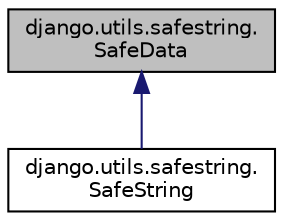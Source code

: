 digraph "django.utils.safestring.SafeData"
{
 // LATEX_PDF_SIZE
  edge [fontname="Helvetica",fontsize="10",labelfontname="Helvetica",labelfontsize="10"];
  node [fontname="Helvetica",fontsize="10",shape=record];
  Node1 [label="django.utils.safestring.\lSafeData",height=0.2,width=0.4,color="black", fillcolor="grey75", style="filled", fontcolor="black",tooltip=" "];
  Node1 -> Node2 [dir="back",color="midnightblue",fontsize="10",style="solid"];
  Node2 [label="django.utils.safestring.\lSafeString",height=0.2,width=0.4,color="black", fillcolor="white", style="filled",URL="$classdjango_1_1utils_1_1safestring_1_1_safe_string.html",tooltip=" "];
}
